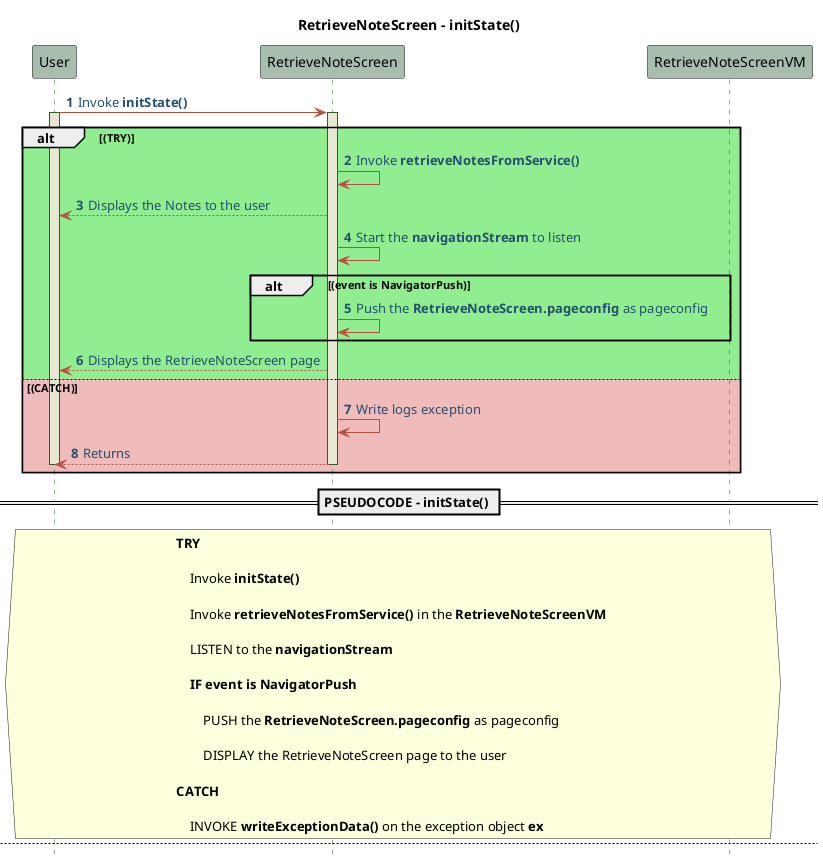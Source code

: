 @startuml RetrieveNoteScreen - Sequence - Pseudo 
!define POSITIVERESPONSE 90EE90

!define NEGATIVEERESPONSE EFBBBB

!define NUETRALRESPONSE F2DC79

skinparam sequence{
    ParticipantBackgroundColor #A7BEAE

    LifeLineBackgroundColor #E7E8D1

    LifeLineBorderColor #2C5F2D

    ActorBackgroundColor #FC766AFF

    ActorBorderColor #FC766AFF

    ArrowColor #B85042

    ArrowFontColor #234E70

}

title RetrieveNoteScreen - initState() 
autonumber 1
hide footbox 
User -> RetrieveNoteScreen : Invoke **initState()** 
activate User 
activate RetrieveNoteScreen 
alt #POSITIVERESPONSE (TRY)
RetrieveNoteScreen -> RetrieveNoteScreen : Invoke **retrieveNotesFromService()**
RetrieveNoteScreen --> User : Displays the Notes to the user 
RetrieveNoteScreen -> RetrieveNoteScreen : Start the **navigationStream** to listen
    alt #POSITIVERESPONSE (event is NavigatorPush)
        RetrieveNoteScreen -> RetrieveNoteScreen : Push the **RetrieveNoteScreen.pageconfig** as pageconfig
    end
    RetrieveNoteScreen --> User : Displays the RetrieveNoteScreen page
else #NEGATIVEERESPONSE (CATCH) 
RetrieveNoteScreen -> RetrieveNoteScreen : Write logs exception 
RetrieveNoteScreen --> User : Returns 
deactivate User 
deactivate RetrieveNoteScreen
end 

==PSEUDOCODE - initState() ==
hnote across 
**TRY**

    Invoke **initState()**

    Invoke **retrieveNotesFromService()** in the **RetrieveNoteScreenVM** 

    LISTEN to the **navigationStream** 

    **IF event is NavigatorPush** 

        PUSH the **RetrieveNoteScreen.pageconfig** as pageconfig 

        DISPLAY the RetrieveNoteScreen page to the user 

**CATCH**

    INVOKE **writeExceptionData()** on the exception object **ex**
end hnote 

newpage RetrieveNoteScreen - "Go back" button.clicked
autonumber 1
hide footbox 
User -> RetrieveNoteScreen : "Go back" button.clicked
activate User 
activate RetrieveNoteScreen 
RetrieveNoteScreen -> RetrieveNoteScreenVM : Invokes **navigateToHomeScreen()**
activate RetrieveNoteScreenVM
RetrieveNoteScreenVM --> RetrieveNoteScreen : Returns 
deactivate RetrieveNoteScreenVM 
RetrieveNoteScreen --> User : Returns 
deactivate User 
deactivate RetrieveNoteScreen 

==PSEUDOCODE - "Go back" button.clicked==
hnote across 
    CLICKS **Go back** button

    INVOKE **navigateToHomeScreen()**
end hnote 

newpage RetrieveNoteScreen - "sort" button.clicked
autonumber 1
hide footbox 
User -> RetrieveNoteScreen : "sort" button.clicked
activate User 
activate RetrieveNoteScreen 
RetrieveNoteScreen -> RetrieveNoteScreenVM : Invokes **sortNotesBO()**
activate RetrieveNoteScreenVM
RetrieveNoteScreenVM --> RetrieveNoteScreen : Returns 
deactivate RetrieveNoteScreenVM 
RetrieveNoteScreen --> User : Returns 
deactivate User 
deactivate RetrieveNoteScreen 

==PSEUDOCODE - "Go back" button.clicked==
hnote across 
    CLICKS **Go back** button

    INVOKE **sortNotesBO()**
end hnote 

newpage RetrieveNoteScreen - dispose()
autonumber 1
hide footbox 
User -> RetrieveNoteScreen : Invoke **dispose()** 
activate User 
activate RetrieveNoteScreen
RetrieveNoteScreen -> RetrieveNoteScreen : Dispose the instance of **RetrieveNoteScreenVM** 
RetrieveNoteScreen --> User : Returns 
deactivate User 
deactivate RetrieveNoteScreen

==PSEUDOCODE - dispose()==
hnote across 
    INVOKE **dispose()** 

    DISPOSE the instance of *RetrieveNoteScreenVM** 
end hnote 
